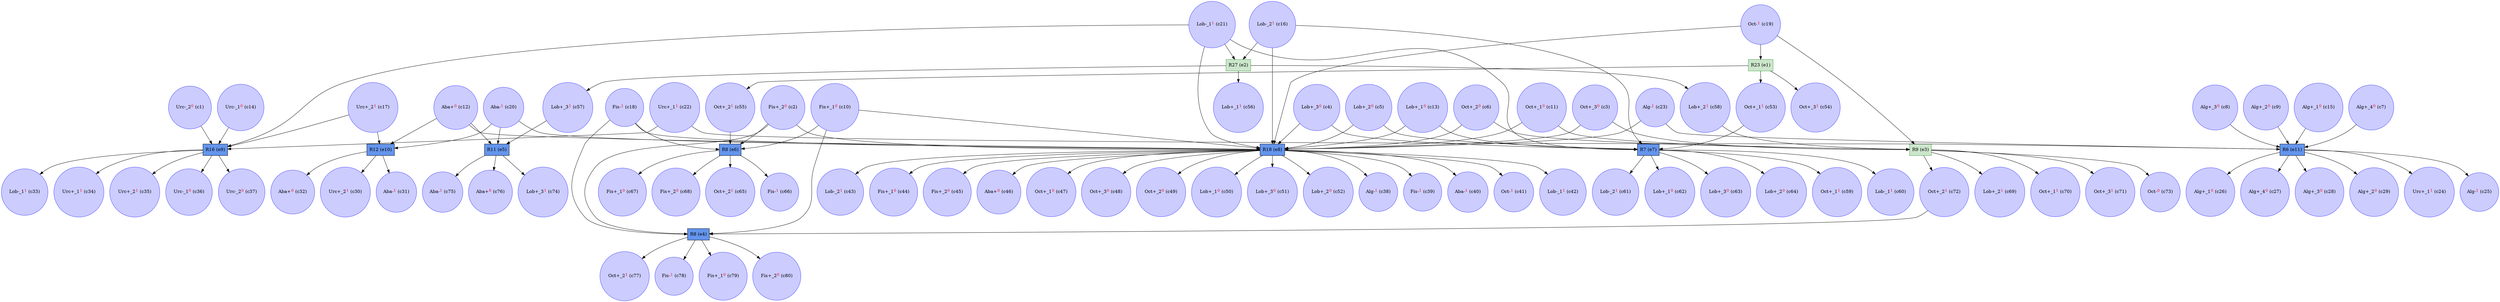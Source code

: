 digraph test {
  c1 -> e9;
  c2 -> e4;
  c2 -> e6;
  c2 -> e8;
  c3 -> e3;
  c3 -> e8;
  c4 -> e7;
  c4 -> e8;
  c5 -> e7;
  c5 -> e8;
  c6 -> e3;
  c6 -> e8;
  c7 -> e11;
  c8 -> e11;
  c9 -> e11;
  c10 -> e4;
  c10 -> e6;
  c10 -> e8;
  c11 -> e3;
  c11 -> e8;
  c12 -> e5;
  c12 -> e8;
  c12 -> e10;
  c13 -> e7;
  c13 -> e8;
  c14 -> e9;
  c15 -> e11;
  c16 -> e7;
  c16 -> e2;
  c16 -> e8;
  c17 -> e9;
  c17 -> e10;
  c18 -> e4;
  c18 -> e6;
  c18 -> e8;
  c19 -> e3;
  c19 -> e1;
  c19 -> e8;
  c20 -> e5;
  c20 -> e8;
  c20 -> e10;
  c21 -> e7;
  c21 -> e2;
  c21 -> e8;
  c21 -> e9;
  c22 -> e9;
  c22 -> e11;
  c23 -> e8;
  c23 -> e11;
  e11 -> c24;
  e11 -> c25;
  e11 -> c26;
  e11 -> c27;
  e11 -> c28;
  e11 -> c29;
  e10 -> c30;
  e10 -> c31;
  e10 -> c32;
  e9 -> c33;
  e9 -> c34;
  e9 -> c35;
  e9 -> c36;
  e9 -> c37;
  e8 -> c38;
  e8 -> c39;
  e8 -> c40;
  e8 -> c41;
  e8 -> c42;
  e8 -> c43;
  e8 -> c44;
  e8 -> c45;
  e8 -> c46;
  e8 -> c47;
  e8 -> c48;
  e8 -> c49;
  e8 -> c50;
  e8 -> c51;
  e8 -> c52;
  e1 -> c53;
  c53 -> e7;
  e1 -> c54;
  e1 -> c55;
  c55 -> e6;
  e2 -> c56;
  e2 -> c57;
  c57 -> e5;
  e2 -> c58;
  c58 -> e3;
  e7 -> c59;
  e7 -> c60;
  e7 -> c61;
  e7 -> c62;
  e7 -> c63;
  e7 -> c64;
  e6 -> c65;
  e6 -> c66;
  e6 -> c67;
  e6 -> c68;
  e3 -> c69;
  e3 -> c70;
  e3 -> c71;
  e3 -> c72;
  c72 -> e4;
  e3 -> c73;
  e5 -> c74;
  e5 -> c75;
  e5 -> c76;
  e4 -> c77;
  e4 -> c78;
  e4 -> c79;
  e4 -> c80;
  c1 [color="#4040ff" fillcolor="#ccccff" label= <Urc-_2<FONT COLOR="red"><SUP>0</SUP></FONT>&nbsp;(c1)> shape=circle style=filled];
  c2 [color="#4040ff" fillcolor="#ccccff" label= <Fis+_2<FONT COLOR="red"><SUP>0</SUP></FONT>&nbsp;(c2)> shape=circle style=filled];
  c3 [color="#4040ff" fillcolor="#ccccff" label= <Oct+_3<FONT COLOR="red"><SUP>0</SUP></FONT>&nbsp;(c3)> shape=circle style=filled];
  c4 [color="#4040ff" fillcolor="#ccccff" label= <Lob+_3<FONT COLOR="red"><SUP>0</SUP></FONT>&nbsp;(c4)> shape=circle style=filled];
  c5 [color="#4040ff" fillcolor="#ccccff" label= <Lob+_2<FONT COLOR="red"><SUP>0</SUP></FONT>&nbsp;(c5)> shape=circle style=filled];
  c6 [color="#4040ff" fillcolor="#ccccff" label= <Oct+_2<FONT COLOR="red"><SUP>0</SUP></FONT>&nbsp;(c6)> shape=circle style=filled];
  c7 [color="#4040ff" fillcolor="#ccccff" label= <Alg+_4<FONT COLOR="red"><SUP>0</SUP></FONT>&nbsp;(c7)> shape=circle style=filled];
  c8 [color="#4040ff" fillcolor="#ccccff" label= <Alg+_3<FONT COLOR="red"><SUP>0</SUP></FONT>&nbsp;(c8)> shape=circle style=filled];
  c9 [color="#4040ff" fillcolor="#ccccff" label= <Alg+_2<FONT COLOR="red"><SUP>0</SUP></FONT>&nbsp;(c9)> shape=circle style=filled];
  c10 [color="#4040ff" fillcolor="#ccccff" label= <Fis+_1<FONT COLOR="red"><SUP>0</SUP></FONT>&nbsp;(c10)> shape=circle style=filled];
  c11 [color="#4040ff" fillcolor="#ccccff" label= <Oct+_1<FONT COLOR="red"><SUP>0</SUP></FONT>&nbsp;(c11)> shape=circle style=filled];
  c12 [color="#4040ff" fillcolor="#ccccff" label= <Aba+<FONT COLOR="red"><SUP>0</SUP></FONT>&nbsp;(c12)> shape=circle style=filled];
  c13 [color="#4040ff" fillcolor="#ccccff" label= <Lob+_1<FONT COLOR="red"><SUP>0</SUP></FONT>&nbsp;(c13)> shape=circle style=filled];
  c14 [color="#4040ff" fillcolor="#ccccff" label= <Urc-_1<FONT COLOR="red"><SUP>0</SUP></FONT>&nbsp;(c14)> shape=circle style=filled];
  c15 [color="#4040ff" fillcolor="#ccccff" label= <Alg+_1<FONT COLOR="red"><SUP>0</SUP></FONT>&nbsp;(c15)> shape=circle style=filled];
  c16 [color="#4040ff" fillcolor="#ccccff" label= <Lob-_2<FONT COLOR="red"><SUP>1</SUP></FONT>&nbsp;(c16)> shape=circle style=filled];
  c17 [color="#4040ff" fillcolor="#ccccff" label= <Urc+_2<FONT COLOR="red"><SUP>1</SUP></FONT>&nbsp;(c17)> shape=circle style=filled];
  c18 [color="#4040ff" fillcolor="#ccccff" label= <Fis-<FONT COLOR="red"><SUP>1</SUP></FONT>&nbsp;(c18)> shape=circle style=filled];
  c19 [color="#4040ff" fillcolor="#ccccff" label= <Oct-<FONT COLOR="red"><SUP>1</SUP></FONT>&nbsp;(c19)> shape=circle style=filled];
  c20 [color="#4040ff" fillcolor="#ccccff" label= <Aba-<FONT COLOR="red"><SUP>1</SUP></FONT>&nbsp;(c20)> shape=circle style=filled];
  c21 [color="#4040ff" fillcolor="#ccccff" label= <Lob-_1<FONT COLOR="red"><SUP>1</SUP></FONT>&nbsp;(c21)> shape=circle style=filled];
  c22 [color="#4040ff" fillcolor="#ccccff" label= <Urc+_1<FONT COLOR="red"><SUP>1</SUP></FONT>&nbsp;(c22)> shape=circle style=filled];
  c23 [color="#4040ff" fillcolor="#ccccff" label= <Alg-<FONT COLOR="red"><SUP>1</SUP></FONT>&nbsp;(c23)> shape=circle style=filled];
  c24 [color="#4040ff" fillcolor="#ccccff" label= <Urc+_1<FONT COLOR="red"><SUP>1</SUP></FONT>&nbsp;(c24)> shape=circle style=filled];
  c25 [color="#4040ff" fillcolor="#ccccff" label= <Alg-<FONT COLOR="red"><SUP>1</SUP></FONT>&nbsp;(c25)> shape=circle style=filled];
  c26 [color="#4040ff" fillcolor="#ccccff" label= <Alg+_1<FONT COLOR="red"><SUP>0</SUP></FONT>&nbsp;(c26)> shape=circle style=filled];
  c27 [color="#4040ff" fillcolor="#ccccff" label= <Alg+_4<FONT COLOR="red"><SUP>0</SUP></FONT>&nbsp;(c27)> shape=circle style=filled];
  c28 [color="#4040ff" fillcolor="#ccccff" label= <Alg+_3<FONT COLOR="red"><SUP>0</SUP></FONT>&nbsp;(c28)> shape=circle style=filled];
  c29 [color="#4040ff" fillcolor="#ccccff" label= <Alg+_2<FONT COLOR="red"><SUP>0</SUP></FONT>&nbsp;(c29)> shape=circle style=filled];
  c30 [color="#4040ff" fillcolor="#ccccff" label= <Urc+_2<FONT COLOR="red"><SUP>1</SUP></FONT>&nbsp;(c30)> shape=circle style=filled];
  c31 [color="#4040ff" fillcolor="#ccccff" label= <Aba-<FONT COLOR="red"><SUP>1</SUP></FONT>&nbsp;(c31)> shape=circle style=filled];
  c32 [color="#4040ff" fillcolor="#ccccff" label= <Aba+<FONT COLOR="red"><SUP>0</SUP></FONT>&nbsp;(c32)> shape=circle style=filled];
  c33 [color="#4040ff" fillcolor="#ccccff" label= <Lob-_1<FONT COLOR="red"><SUP>1</SUP></FONT>&nbsp;(c33)> shape=circle style=filled];
  c34 [color="#4040ff" fillcolor="#ccccff" label= <Urc+_1<FONT COLOR="red"><SUP>1</SUP></FONT>&nbsp;(c34)> shape=circle style=filled];
  c35 [color="#4040ff" fillcolor="#ccccff" label= <Urc+_2<FONT COLOR="red"><SUP>1</SUP></FONT>&nbsp;(c35)> shape=circle style=filled];
  c36 [color="#4040ff" fillcolor="#ccccff" label= <Urc-_1<FONT COLOR="red"><SUP>0</SUP></FONT>&nbsp;(c36)> shape=circle style=filled];
  c37 [color="#4040ff" fillcolor="#ccccff" label= <Urc-_2<FONT COLOR="red"><SUP>0</SUP></FONT>&nbsp;(c37)> shape=circle style=filled];
  c38 [color="#4040ff" fillcolor="#ccccff" label= <Alg-<FONT COLOR="red"><SUP>1</SUP></FONT>&nbsp;(c38)> shape=circle style=filled];
  c39 [color="#4040ff" fillcolor="#ccccff" label= <Fis-<FONT COLOR="red"><SUP>1</SUP></FONT>&nbsp;(c39)> shape=circle style=filled];
  c40 [color="#4040ff" fillcolor="#ccccff" label= <Aba-<FONT COLOR="red"><SUP>1</SUP></FONT>&nbsp;(c40)> shape=circle style=filled];
  c41 [color="#4040ff" fillcolor="#ccccff" label= <Oct-<FONT COLOR="red"><SUP>1</SUP></FONT>&nbsp;(c41)> shape=circle style=filled];
  c42 [color="#4040ff" fillcolor="#ccccff" label= <Lob-_1<FONT COLOR="red"><SUP>1</SUP></FONT>&nbsp;(c42)> shape=circle style=filled];
  c43 [color="#4040ff" fillcolor="#ccccff" label= <Lob-_2<FONT COLOR="red"><SUP>1</SUP></FONT>&nbsp;(c43)> shape=circle style=filled];
  c44 [color="#4040ff" fillcolor="#ccccff" label= <Fis+_1<FONT COLOR="red"><SUP>0</SUP></FONT>&nbsp;(c44)> shape=circle style=filled];
  c45 [color="#4040ff" fillcolor="#ccccff" label= <Fis+_2<FONT COLOR="red"><SUP>0</SUP></FONT>&nbsp;(c45)> shape=circle style=filled];
  c46 [color="#4040ff" fillcolor="#ccccff" label= <Aba+<FONT COLOR="red"><SUP>0</SUP></FONT>&nbsp;(c46)> shape=circle style=filled];
  c47 [color="#4040ff" fillcolor="#ccccff" label= <Oct+_1<FONT COLOR="red"><SUP>0</SUP></FONT>&nbsp;(c47)> shape=circle style=filled];
  c48 [color="#4040ff" fillcolor="#ccccff" label= <Oct+_3<FONT COLOR="red"><SUP>0</SUP></FONT>&nbsp;(c48)> shape=circle style=filled];
  c49 [color="#4040ff" fillcolor="#ccccff" label= <Oct+_2<FONT COLOR="red"><SUP>0</SUP></FONT>&nbsp;(c49)> shape=circle style=filled];
  c50 [color="#4040ff" fillcolor="#ccccff" label= <Lob+_1<FONT COLOR="red"><SUP>0</SUP></FONT>&nbsp;(c50)> shape=circle style=filled];
  c51 [color="#4040ff" fillcolor="#ccccff" label= <Lob+_3<FONT COLOR="red"><SUP>0</SUP></FONT>&nbsp;(c51)> shape=circle style=filled];
  c52 [color="#4040ff" fillcolor="#ccccff" label= <Lob+_2<FONT COLOR="red"><SUP>0</SUP></FONT>&nbsp;(c52)> shape=circle style=filled];
  c53 [color="#4040ff" fillcolor="#ccccff" label= <Oct+_1<FONT COLOR="red"><SUP>1</SUP></FONT>&nbsp;(c53)> shape=circle style=filled];
  c54 [color="#4040ff" fillcolor="#ccccff" label= <Oct+_3<FONT COLOR="red"><SUP>1</SUP></FONT>&nbsp;(c54)> shape=circle style=filled];
  c55 [color="#4040ff" fillcolor="#ccccff" label= <Oct+_2<FONT COLOR="red"><SUP>1</SUP></FONT>&nbsp;(c55)> shape=circle style=filled];
  c56 [color="#4040ff" fillcolor="#ccccff" label= <Lob+_1<FONT COLOR="red"><SUP>1</SUP></FONT>&nbsp;(c56)> shape=circle style=filled];
  c57 [color="#4040ff" fillcolor="#ccccff" label= <Lob+_3<FONT COLOR="red"><SUP>1</SUP></FONT>&nbsp;(c57)> shape=circle style=filled];
  c58 [color="#4040ff" fillcolor="#ccccff" label= <Lob+_2<FONT COLOR="red"><SUP>1</SUP></FONT>&nbsp;(c58)> shape=circle style=filled];
  c59 [color="#4040ff" fillcolor="#ccccff" label= <Oct+_1<FONT COLOR="red"><SUP>1</SUP></FONT>&nbsp;(c59)> shape=circle style=filled];
  c60 [color="#4040ff" fillcolor="#ccccff" label= <Lob-_1<FONT COLOR="red"><SUP>1</SUP></FONT>&nbsp;(c60)> shape=circle style=filled];
  c61 [color="#4040ff" fillcolor="#ccccff" label= <Lob-_2<FONT COLOR="red"><SUP>1</SUP></FONT>&nbsp;(c61)> shape=circle style=filled];
  c62 [color="#4040ff" fillcolor="#ccccff" label= <Lob+_1<FONT COLOR="red"><SUP>0</SUP></FONT>&nbsp;(c62)> shape=circle style=filled];
  c63 [color="#4040ff" fillcolor="#ccccff" label= <Lob+_3<FONT COLOR="red"><SUP>0</SUP></FONT>&nbsp;(c63)> shape=circle style=filled];
  c64 [color="#4040ff" fillcolor="#ccccff" label= <Lob+_2<FONT COLOR="red"><SUP>0</SUP></FONT>&nbsp;(c64)> shape=circle style=filled];
  c65 [color="#4040ff" fillcolor="#ccccff" label= <Oct+_2<FONT COLOR="red"><SUP>1</SUP></FONT>&nbsp;(c65)> shape=circle style=filled];
  c66 [color="#4040ff" fillcolor="#ccccff" label= <Fis-<FONT COLOR="red"><SUP>1</SUP></FONT>&nbsp;(c66)> shape=circle style=filled];
  c67 [color="#4040ff" fillcolor="#ccccff" label= <Fis+_1<FONT COLOR="red"><SUP>0</SUP></FONT>&nbsp;(c67)> shape=circle style=filled];
  c68 [color="#4040ff" fillcolor="#ccccff" label= <Fis+_2<FONT COLOR="red"><SUP>0</SUP></FONT>&nbsp;(c68)> shape=circle style=filled];
  c69 [color="#4040ff" fillcolor="#ccccff" label= <Lob+_2<FONT COLOR="red"><SUP>1</SUP></FONT>&nbsp;(c69)> shape=circle style=filled];
  c70 [color="#4040ff" fillcolor="#ccccff" label= <Oct+_1<FONT COLOR="red"><SUP>1</SUP></FONT>&nbsp;(c70)> shape=circle style=filled];
  c71 [color="#4040ff" fillcolor="#ccccff" label= <Oct+_3<FONT COLOR="red"><SUP>1</SUP></FONT>&nbsp;(c71)> shape=circle style=filled];
  c72 [color="#4040ff" fillcolor="#ccccff" label= <Oct+_2<FONT COLOR="red"><SUP>1</SUP></FONT>&nbsp;(c72)> shape=circle style=filled];
  c73 [color="#4040ff" fillcolor="#ccccff" label= <Oct-<FONT COLOR="red"><SUP>0</SUP></FONT>&nbsp;(c73)> shape=circle style=filled];
  c74 [color="#4040ff" fillcolor="#ccccff" label= <Lob+_3<FONT COLOR="red"><SUP>1</SUP></FONT>&nbsp;(c74)> shape=circle style=filled];
  c75 [color="#4040ff" fillcolor="#ccccff" label= <Aba-<FONT COLOR="red"><SUP>1</SUP></FONT>&nbsp;(c75)> shape=circle style=filled];
  c76 [color="#4040ff" fillcolor="#ccccff" label= <Aba+<FONT COLOR="red"><SUP>0</SUP></FONT>&nbsp;(c76)> shape=circle style=filled];
  c77 [color="#4040ff" fillcolor="#ccccff" label= <Oct+_2<FONT COLOR="red"><SUP>1</SUP></FONT>&nbsp;(c77)> shape=circle style=filled];
  c78 [color="#4040ff" fillcolor="#ccccff" label= <Fis-<FONT COLOR="red"><SUP>1</SUP></FONT>&nbsp;(c78)> shape=circle style=filled];
  c79 [color="#4040ff" fillcolor="#ccccff" label= <Fis+_1<FONT COLOR="red"><SUP>0</SUP></FONT>&nbsp;(c79)> shape=circle style=filled];
  c80 [color="#4040ff" fillcolor="#ccccff" label= <Fis+_2<FONT COLOR="red"><SUP>0</SUP></FONT>&nbsp;(c80)> shape=circle style=filled];
  e1 [color="#409f40" fillcolor="#cce6cc" label="R23 (e1)" shape=box style=filled];
  e2 [color="#409f40" fillcolor="#cce6cc" label="R27 (e2)" shape=box style=filled];
  e3 [color="#409f40" fillcolor="#cce6cc" label="R9 (e3)" shape=box style=filled];
  e4 [color=black fillcolor=cornflowerblue label="R8 (e4)" shape=box style=filled];
  e5 [color=black fillcolor=cornflowerblue label="R11 (e5)" shape=box style=filled];
  e6 [color=black fillcolor=cornflowerblue label="R8 (e6)" shape=box style=filled];
  e7 [color=black fillcolor=cornflowerblue label="R7 (e7)" shape=box style=filled];
  e8 [color=black fillcolor=cornflowerblue label="R18 (e8)" shape=box style=filled];
  e9 [color=black fillcolor=cornflowerblue label="R16 (e9)" shape=box style=filled];
  e10 [color=black fillcolor=cornflowerblue label="R12 (e10)" shape=box style=filled];
  e11 [color=black fillcolor=cornflowerblue label="R6 (e11)" shape=box style=filled];
}
